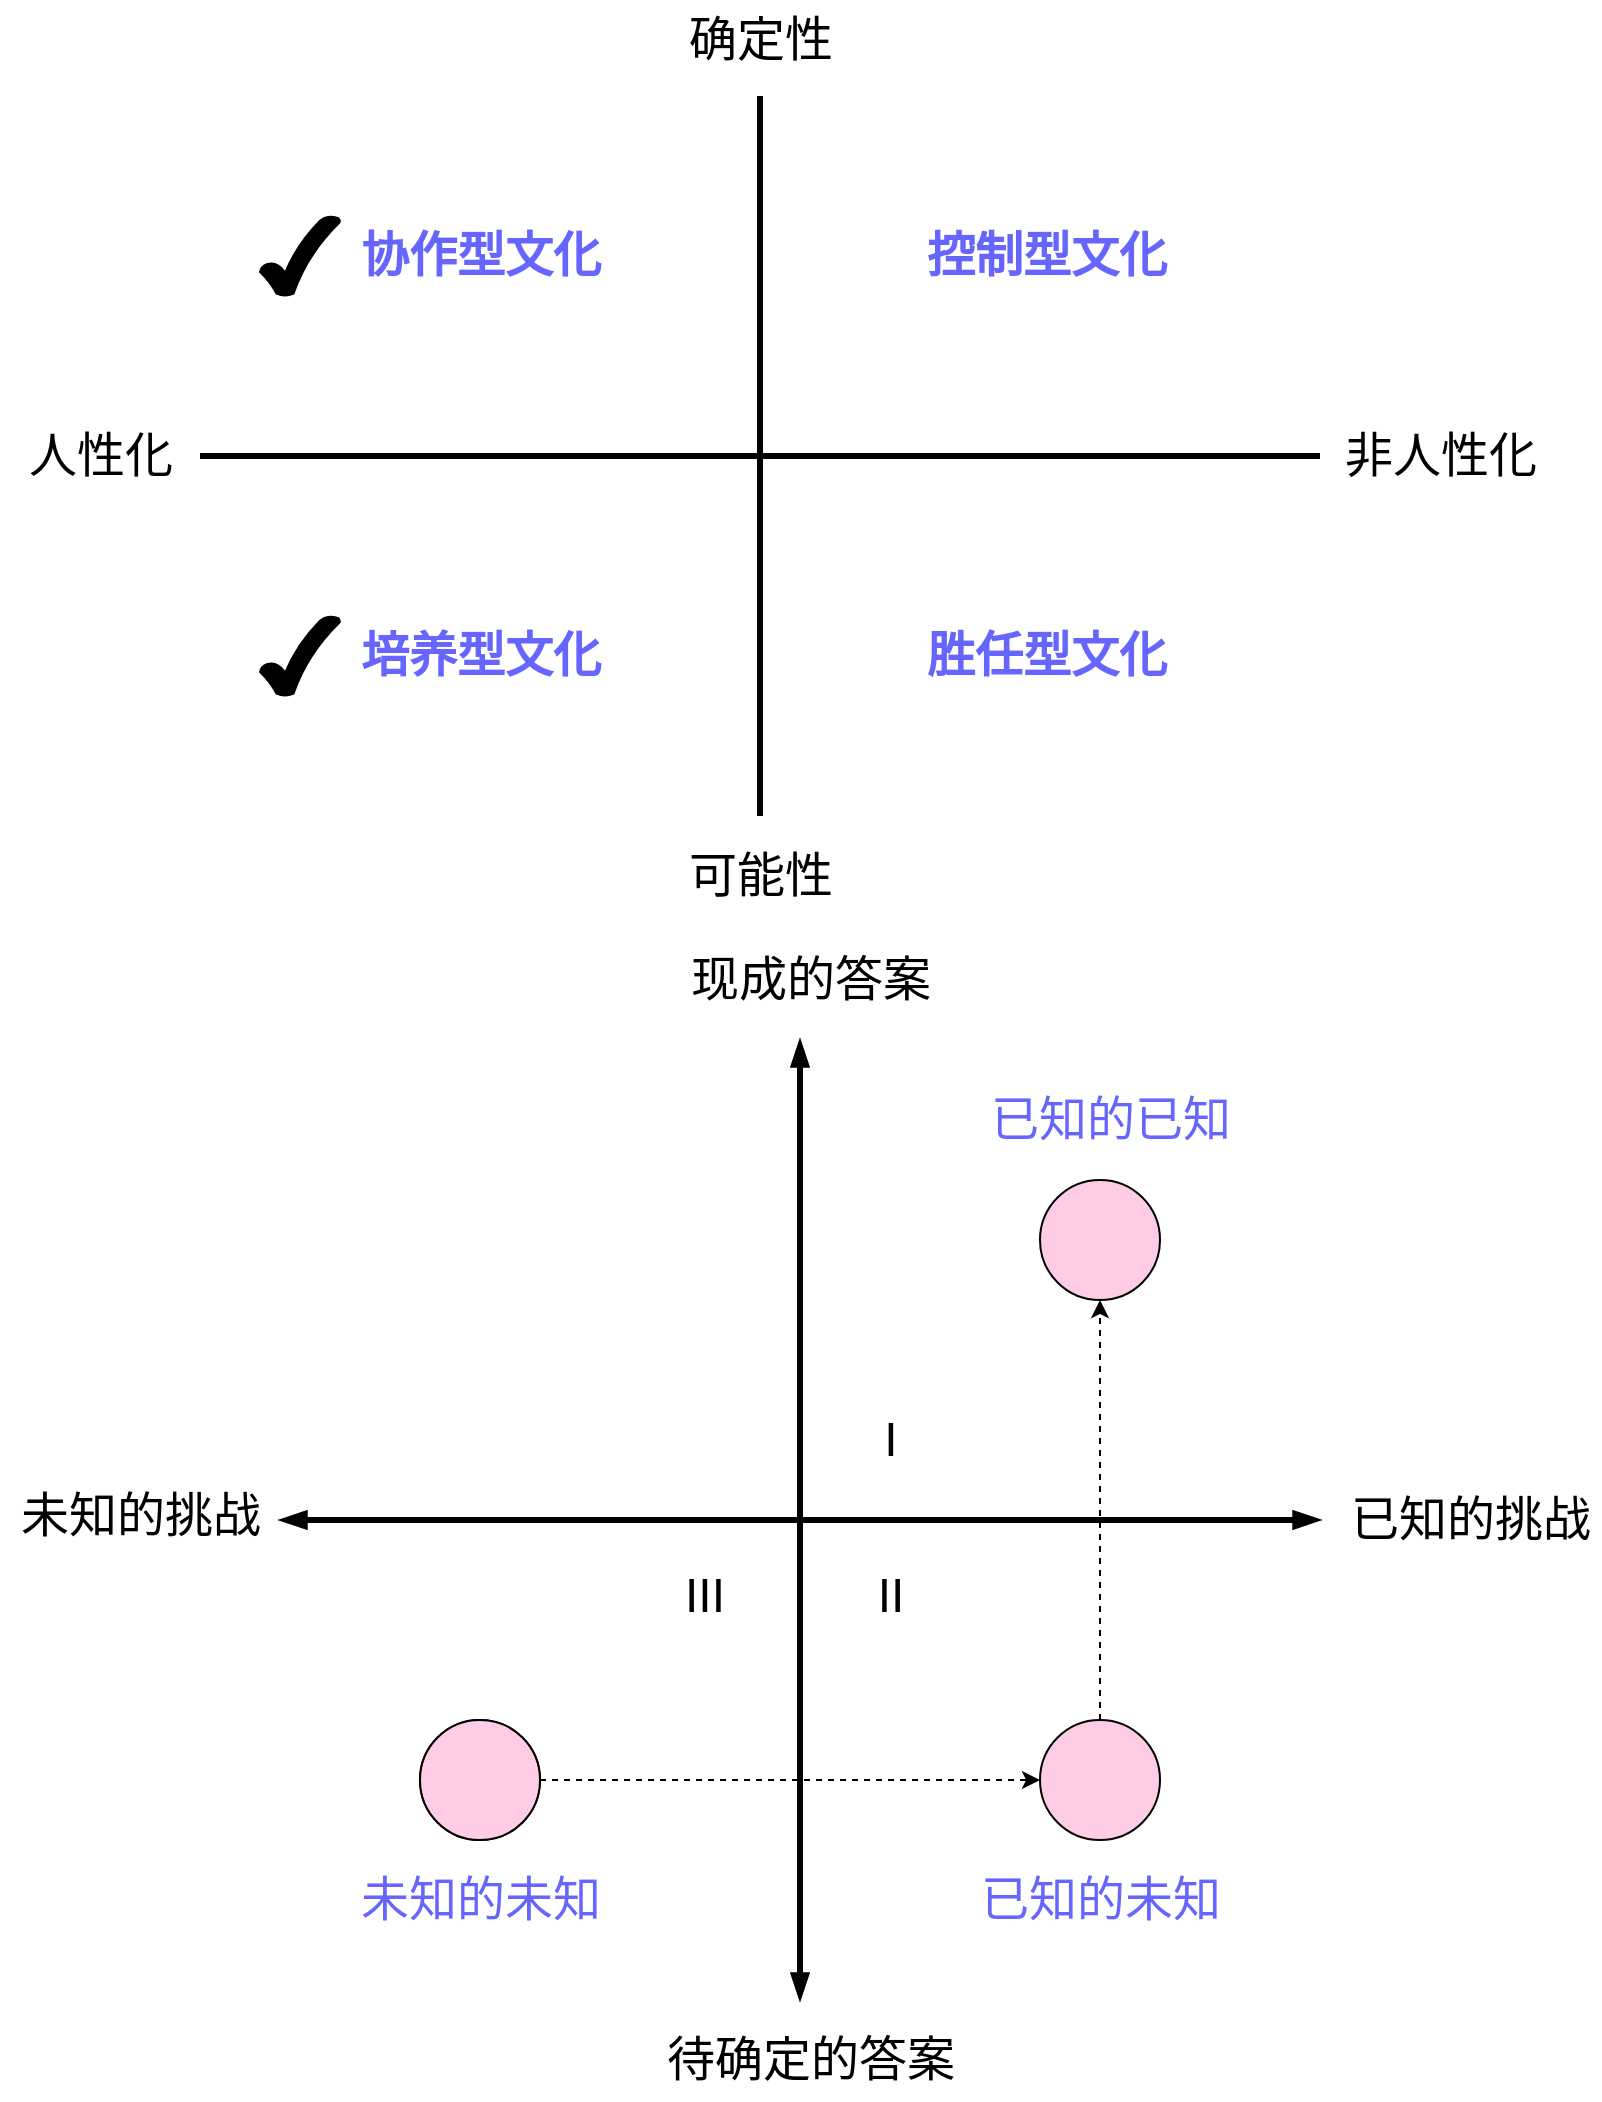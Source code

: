 <mxfile version="21.3.4" type="github">
  <diagram name="Page-1" id="teJ1J6S0vPOMUrXMU4HP">
    <mxGraphModel dx="1434" dy="798" grid="0" gridSize="10" guides="1" tooltips="1" connect="1" arrows="1" fold="1" page="1" pageScale="1" pageWidth="850" pageHeight="1100" math="0" shadow="0">
      <root>
        <mxCell id="0" />
        <mxCell id="1" parent="0" />
        <mxCell id="BP_yEFKgDdB7-H9SE_CB-1" value="" style="endArrow=none;html=1;rounded=0;strokeColor=#000000;strokeWidth=3;" edge="1" parent="1">
          <mxGeometry width="50" height="50" relative="1" as="geometry">
            <mxPoint x="120" y="248" as="sourcePoint" />
            <mxPoint x="680" y="248" as="targetPoint" />
          </mxGeometry>
        </mxCell>
        <mxCell id="BP_yEFKgDdB7-H9SE_CB-2" value="" style="endArrow=none;html=1;rounded=0;strokeWidth=3;" edge="1" parent="1">
          <mxGeometry width="50" height="50" relative="1" as="geometry">
            <mxPoint x="400" y="428" as="sourcePoint" />
            <mxPoint x="400" y="68" as="targetPoint" />
          </mxGeometry>
        </mxCell>
        <mxCell id="BP_yEFKgDdB7-H9SE_CB-3" value="协作型文化" style="text;strokeColor=none;fillColor=none;html=1;fontSize=24;fontStyle=1;verticalAlign=middle;align=center;fontColor=#6666FF;" vertex="1" parent="1">
          <mxGeometry x="180" y="128" width="160" height="40" as="geometry" />
        </mxCell>
        <mxCell id="BP_yEFKgDdB7-H9SE_CB-4" value="培养型文化" style="text;strokeColor=none;fillColor=none;html=1;fontSize=24;fontStyle=1;verticalAlign=middle;align=center;fontColor=#6666FF;" vertex="1" parent="1">
          <mxGeometry x="180" y="328" width="160" height="40" as="geometry" />
        </mxCell>
        <mxCell id="BP_yEFKgDdB7-H9SE_CB-5" value="胜任型文化" style="text;strokeColor=none;fillColor=none;html=1;fontSize=24;fontStyle=1;verticalAlign=middle;align=center;fontColor=#6666FF;" vertex="1" parent="1">
          <mxGeometry x="463" y="328" width="160" height="40" as="geometry" />
        </mxCell>
        <mxCell id="BP_yEFKgDdB7-H9SE_CB-6" value="控制型文化" style="text;strokeColor=none;fillColor=none;html=1;fontSize=24;fontStyle=1;verticalAlign=middle;align=center;fontColor=#6666FF;" vertex="1" parent="1">
          <mxGeometry x="463" y="128" width="160" height="40" as="geometry" />
        </mxCell>
        <mxCell id="BP_yEFKgDdB7-H9SE_CB-7" value="人性化" style="text;strokeColor=none;fillColor=none;html=1;fontSize=24;fontStyle=0;verticalAlign=middle;align=center;" vertex="1" parent="1">
          <mxGeometry x="20" y="228" width="100" height="40" as="geometry" />
        </mxCell>
        <mxCell id="BP_yEFKgDdB7-H9SE_CB-8" value="非人性化" style="text;strokeColor=none;fillColor=none;html=1;fontSize=24;fontStyle=0;verticalAlign=middle;align=center;" vertex="1" parent="1">
          <mxGeometry x="690" y="228" width="100" height="40" as="geometry" />
        </mxCell>
        <mxCell id="BP_yEFKgDdB7-H9SE_CB-9" value="确定性" style="text;strokeColor=none;fillColor=none;html=1;fontSize=24;fontStyle=0;verticalAlign=middle;align=center;" vertex="1" parent="1">
          <mxGeometry x="350" y="20" width="100" height="40" as="geometry" />
        </mxCell>
        <mxCell id="BP_yEFKgDdB7-H9SE_CB-10" value="可能性" style="text;strokeColor=none;fillColor=none;html=1;fontSize=24;fontStyle=0;verticalAlign=middle;align=center;" vertex="1" parent="1">
          <mxGeometry x="350" y="438" width="100" height="40" as="geometry" />
        </mxCell>
        <mxCell id="BP_yEFKgDdB7-H9SE_CB-11" value="" style="verticalLabelPosition=bottom;verticalAlign=top;html=1;shape=mxgraph.basic.tick;fillColor=#000000;" vertex="1" parent="1">
          <mxGeometry x="150" y="128" width="40" height="40" as="geometry" />
        </mxCell>
        <mxCell id="BP_yEFKgDdB7-H9SE_CB-12" value="" style="verticalLabelPosition=bottom;verticalAlign=top;html=1;shape=mxgraph.basic.tick;fillColor=#000000;" vertex="1" parent="1">
          <mxGeometry x="150" y="328" width="40" height="40" as="geometry" />
        </mxCell>
        <mxCell id="BP_yEFKgDdB7-H9SE_CB-13" value="" style="endArrow=blockThin;html=1;rounded=0;strokeColor=#000000;strokeWidth=3;startArrow=blockThin;startFill=1;endFill=1;" edge="1" parent="1">
          <mxGeometry width="50" height="50" relative="1" as="geometry">
            <mxPoint x="160" y="780" as="sourcePoint" />
            <mxPoint x="680" y="780" as="targetPoint" />
          </mxGeometry>
        </mxCell>
        <mxCell id="BP_yEFKgDdB7-H9SE_CB-14" value="" style="endArrow=blockThin;html=1;rounded=0;strokeWidth=3;startArrow=blockThin;startFill=1;endFill=1;" edge="1" parent="1">
          <mxGeometry width="50" height="50" relative="1" as="geometry">
            <mxPoint x="420" y="1020" as="sourcePoint" />
            <mxPoint x="420" y="540" as="targetPoint" />
          </mxGeometry>
        </mxCell>
        <mxCell id="BP_yEFKgDdB7-H9SE_CB-16" value="未知的未知" style="text;strokeColor=none;fillColor=none;html=1;fontSize=24;fontStyle=0;verticalAlign=middle;align=center;fontColor=#6666FF;" vertex="1" parent="1">
          <mxGeometry x="180" y="950" width="160" height="40" as="geometry" />
        </mxCell>
        <mxCell id="BP_yEFKgDdB7-H9SE_CB-18" value="已知的已知" style="text;strokeColor=none;fillColor=none;html=1;fontSize=24;fontStyle=0;verticalAlign=middle;align=center;fontColor=#6666FF;" vertex="1" parent="1">
          <mxGeometry x="495" y="560" width="160" height="40" as="geometry" />
        </mxCell>
        <mxCell id="BP_yEFKgDdB7-H9SE_CB-19" value="未知的挑战" style="text;strokeColor=none;fillColor=none;html=1;fontSize=24;fontStyle=0;verticalAlign=middle;align=center;" vertex="1" parent="1">
          <mxGeometry x="30" y="758" width="120" height="40" as="geometry" />
        </mxCell>
        <mxCell id="BP_yEFKgDdB7-H9SE_CB-20" value="已知的挑战" style="text;strokeColor=none;fillColor=none;html=1;fontSize=24;fontStyle=0;verticalAlign=middle;align=center;" vertex="1" parent="1">
          <mxGeometry x="690" y="760" width="130" height="40" as="geometry" />
        </mxCell>
        <mxCell id="BP_yEFKgDdB7-H9SE_CB-21" value="现成的答案" style="text;strokeColor=none;fillColor=none;html=1;fontSize=24;fontStyle=0;verticalAlign=middle;align=center;" vertex="1" parent="1">
          <mxGeometry x="355" y="490" width="140" height="40" as="geometry" />
        </mxCell>
        <mxCell id="BP_yEFKgDdB7-H9SE_CB-22" value="待确定的答案" style="text;strokeColor=none;fillColor=none;html=1;fontSize=24;fontStyle=0;verticalAlign=middle;align=center;" vertex="1" parent="1">
          <mxGeometry x="340" y="1030" width="170" height="40" as="geometry" />
        </mxCell>
        <mxCell id="BP_yEFKgDdB7-H9SE_CB-26" value="" style="ellipse;whiteSpace=wrap;html=1;aspect=fixed;fillColor=#FFCCE6;" vertex="1" parent="1">
          <mxGeometry x="540" y="610" width="60" height="60" as="geometry" />
        </mxCell>
        <mxCell id="BP_yEFKgDdB7-H9SE_CB-27" value="" style="ellipse;whiteSpace=wrap;html=1;aspect=fixed;fillColor=#FFCCE6;" vertex="1" parent="1">
          <mxGeometry x="540" y="880" width="60" height="60" as="geometry" />
        </mxCell>
        <mxCell id="BP_yEFKgDdB7-H9SE_CB-29" value="已知的未知" style="text;strokeColor=none;fillColor=none;html=1;fontSize=24;fontStyle=0;verticalAlign=middle;align=center;fontColor=#6666FF;" vertex="1" parent="1">
          <mxGeometry x="490" y="950" width="160" height="40" as="geometry" />
        </mxCell>
        <mxCell id="BP_yEFKgDdB7-H9SE_CB-30" value="" style="ellipse;whiteSpace=wrap;html=1;aspect=fixed;" vertex="1" parent="1">
          <mxGeometry x="230" y="880" width="60" height="60" as="geometry" />
        </mxCell>
        <mxCell id="BP_yEFKgDdB7-H9SE_CB-31" value="" style="ellipse;whiteSpace=wrap;html=1;aspect=fixed;fillColor=#FFCCE6;" vertex="1" parent="1">
          <mxGeometry x="230" y="880" width="60" height="60" as="geometry" />
        </mxCell>
        <mxCell id="BP_yEFKgDdB7-H9SE_CB-32" value="III" style="text;strokeColor=none;fillColor=none;html=1;fontSize=24;fontStyle=0;verticalAlign=middle;align=center;" vertex="1" parent="1">
          <mxGeometry x="322" y="798" width="100" height="40" as="geometry" />
        </mxCell>
        <mxCell id="BP_yEFKgDdB7-H9SE_CB-33" value="II" style="text;strokeColor=none;fillColor=none;html=1;fontSize=24;fontStyle=0;verticalAlign=middle;align=center;" vertex="1" parent="1">
          <mxGeometry x="415" y="798" width="100" height="40" as="geometry" />
        </mxCell>
        <mxCell id="BP_yEFKgDdB7-H9SE_CB-34" value="I" style="text;strokeColor=none;fillColor=none;html=1;fontSize=24;fontStyle=0;verticalAlign=middle;align=center;" vertex="1" parent="1">
          <mxGeometry x="415" y="720" width="100" height="40" as="geometry" />
        </mxCell>
        <mxCell id="BP_yEFKgDdB7-H9SE_CB-35" value="" style="endArrow=classic;html=1;rounded=0;exitX=1;exitY=0.5;exitDx=0;exitDy=0;entryX=0;entryY=0.5;entryDx=0;entryDy=0;dashed=1;" edge="1" parent="1" source="BP_yEFKgDdB7-H9SE_CB-31" target="BP_yEFKgDdB7-H9SE_CB-27">
          <mxGeometry width="50" height="50" relative="1" as="geometry">
            <mxPoint x="320" y="910" as="sourcePoint" />
            <mxPoint x="370" y="860" as="targetPoint" />
          </mxGeometry>
        </mxCell>
        <mxCell id="BP_yEFKgDdB7-H9SE_CB-36" value="" style="endArrow=classic;html=1;rounded=0;exitX=0.5;exitY=0;exitDx=0;exitDy=0;entryX=0.5;entryY=1;entryDx=0;entryDy=0;dashed=1;" edge="1" parent="1" source="BP_yEFKgDdB7-H9SE_CB-27" target="BP_yEFKgDdB7-H9SE_CB-26">
          <mxGeometry width="50" height="50" relative="1" as="geometry">
            <mxPoint x="300" y="920" as="sourcePoint" />
            <mxPoint x="550" y="920" as="targetPoint" />
          </mxGeometry>
        </mxCell>
      </root>
    </mxGraphModel>
  </diagram>
</mxfile>

